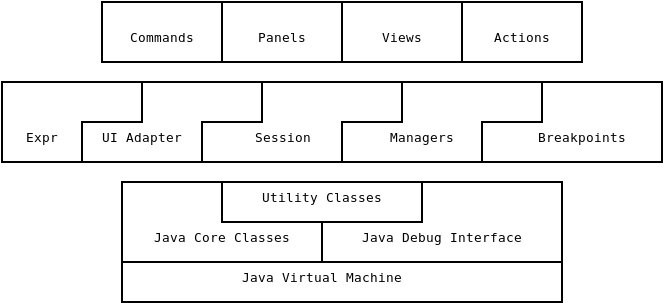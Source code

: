 <?xml version="1.0"?>
<dia:diagram xmlns:dia="http://www.lysator.liu.se/~alla/dia/">
  <dia:layer name="Background" visible="true">
    <dia:group>
      <dia:object type="Standard - Polygon" version="0" id="O0">
        <dia:attribute name="obj_pos">
          <dia:point val="40,21"/>
        </dia:attribute>
        <dia:attribute name="obj_bb">
          <dia:rectangle val="36.95,20.95;47.05,25.05"/>
        </dia:attribute>
        <dia:attribute name="poly_points">
          <dia:point val="40,21"/>
          <dia:point val="47,21"/>
          <dia:point val="47,23"/>
          <dia:point val="44,23"/>
          <dia:point val="44,25"/>
          <dia:point val="37,25"/>
          <dia:point val="37,23"/>
          <dia:point val="40,23"/>
        </dia:attribute>
        <dia:attribute name="show_background">
          <dia:boolean val="true"/>
        </dia:attribute>
      </dia:object>
      <dia:object type="Standard - Text" version="0" id="O1">
        <dia:attribute name="obj_pos">
          <dia:point val="41,24"/>
        </dia:attribute>
        <dia:attribute name="obj_bb">
          <dia:rectangle val="39.203,23.405;42.797,24.205"/>
        </dia:attribute>
        <dia:attribute name="text">
          <dia:composite type="text">
            <dia:attribute name="string">
              <dia:string>#Session#</dia:string>
            </dia:attribute>
            <dia:attribute name="font">
              <dia:font name="Courier"/>
            </dia:attribute>
            <dia:attribute name="height">
              <dia:real val="0.8"/>
            </dia:attribute>
            <dia:attribute name="pos">
              <dia:point val="41,24"/>
            </dia:attribute>
            <dia:attribute name="color">
              <dia:color val="#000000"/>
            </dia:attribute>
            <dia:attribute name="alignment">
              <dia:enum val="1"/>
            </dia:attribute>
          </dia:composite>
        </dia:attribute>
      </dia:object>
      <dia:object type="Standard - Polygon" version="0" id="O2">
        <dia:attribute name="obj_pos">
          <dia:point val="47,21"/>
        </dia:attribute>
        <dia:attribute name="obj_bb">
          <dia:rectangle val="43.95,20.95;54.05,25.05"/>
        </dia:attribute>
        <dia:attribute name="poly_points">
          <dia:point val="47,21"/>
          <dia:point val="51,21"/>
          <dia:point val="54,21"/>
          <dia:point val="54,23"/>
          <dia:point val="51,23"/>
          <dia:point val="51,25"/>
          <dia:point val="44,25"/>
          <dia:point val="44,23"/>
          <dia:point val="47,23"/>
        </dia:attribute>
        <dia:attribute name="show_background">
          <dia:boolean val="true"/>
        </dia:attribute>
      </dia:object>
      <dia:object type="Standard - Text" version="0" id="O3">
        <dia:attribute name="obj_pos">
          <dia:point val="48,24"/>
        </dia:attribute>
        <dia:attribute name="obj_bb">
          <dia:rectangle val="45.961,23.405;50.039,24.205"/>
        </dia:attribute>
        <dia:attribute name="text">
          <dia:composite type="text">
            <dia:attribute name="string">
              <dia:string>#Managers#</dia:string>
            </dia:attribute>
            <dia:attribute name="font">
              <dia:font name="Courier"/>
            </dia:attribute>
            <dia:attribute name="height">
              <dia:real val="0.8"/>
            </dia:attribute>
            <dia:attribute name="pos">
              <dia:point val="48,24"/>
            </dia:attribute>
            <dia:attribute name="color">
              <dia:color val="#000000"/>
            </dia:attribute>
            <dia:attribute name="alignment">
              <dia:enum val="1"/>
            </dia:attribute>
          </dia:composite>
        </dia:attribute>
      </dia:object>
      <dia:object type="Standard - Polygon" version="0" id="O4">
        <dia:attribute name="obj_pos">
          <dia:point val="34,21"/>
        </dia:attribute>
        <dia:attribute name="obj_bb">
          <dia:rectangle val="30.95,20.95;40.05,25.05"/>
        </dia:attribute>
        <dia:attribute name="poly_points">
          <dia:point val="34,21"/>
          <dia:point val="40,21"/>
          <dia:point val="40,23"/>
          <dia:point val="37,23"/>
          <dia:point val="37,25"/>
          <dia:point val="31,25"/>
          <dia:point val="31,23"/>
          <dia:point val="34,23"/>
        </dia:attribute>
        <dia:attribute name="show_background">
          <dia:boolean val="true"/>
        </dia:attribute>
      </dia:object>
      <dia:object type="Standard - Text" version="0" id="O5">
        <dia:attribute name="obj_pos">
          <dia:point val="34,24"/>
        </dia:attribute>
        <dia:attribute name="obj_bb">
          <dia:rectangle val="31.476,23.405;36.524,24.205"/>
        </dia:attribute>
        <dia:attribute name="text">
          <dia:composite type="text">
            <dia:attribute name="string">
              <dia:string>#UI Adapter#</dia:string>
            </dia:attribute>
            <dia:attribute name="font">
              <dia:font name="Courier"/>
            </dia:attribute>
            <dia:attribute name="height">
              <dia:real val="0.8"/>
            </dia:attribute>
            <dia:attribute name="pos">
              <dia:point val="34,24"/>
            </dia:attribute>
            <dia:attribute name="color">
              <dia:color val="#000000"/>
            </dia:attribute>
            <dia:attribute name="alignment">
              <dia:enum val="1"/>
            </dia:attribute>
          </dia:composite>
        </dia:attribute>
      </dia:object>
      <dia:object type="Standard - Polygon" version="0" id="O6">
        <dia:attribute name="obj_pos">
          <dia:point val="54,21"/>
        </dia:attribute>
        <dia:attribute name="obj_bb">
          <dia:rectangle val="50.95,20.95;60.05,25.05"/>
        </dia:attribute>
        <dia:attribute name="poly_points">
          <dia:point val="54,21"/>
          <dia:point val="60,21"/>
          <dia:point val="60,25"/>
          <dia:point val="51,25"/>
          <dia:point val="51,23"/>
          <dia:point val="54,23"/>
        </dia:attribute>
        <dia:attribute name="show_background">
          <dia:boolean val="true"/>
        </dia:attribute>
      </dia:object>
      <dia:object type="Standard - Text" version="0" id="O7">
        <dia:attribute name="obj_pos">
          <dia:point val="56,24"/>
        </dia:attribute>
        <dia:attribute name="obj_bb">
          <dia:rectangle val="53.234,23.405;58.766,24.205"/>
        </dia:attribute>
        <dia:attribute name="text">
          <dia:composite type="text">
            <dia:attribute name="string">
              <dia:string>#Breakpoints#</dia:string>
            </dia:attribute>
            <dia:attribute name="font">
              <dia:font name="Courier"/>
            </dia:attribute>
            <dia:attribute name="height">
              <dia:real val="0.8"/>
            </dia:attribute>
            <dia:attribute name="pos">
              <dia:point val="56,24"/>
            </dia:attribute>
            <dia:attribute name="color">
              <dia:color val="#000000"/>
            </dia:attribute>
            <dia:attribute name="alignment">
              <dia:enum val="1"/>
            </dia:attribute>
          </dia:composite>
        </dia:attribute>
      </dia:object>
      <dia:object type="Standard - Polygon" version="0" id="O8">
        <dia:attribute name="obj_pos">
          <dia:point val="27,21"/>
        </dia:attribute>
        <dia:attribute name="obj_bb">
          <dia:rectangle val="26.95,20.95;34.05,25.05"/>
        </dia:attribute>
        <dia:attribute name="poly_points">
          <dia:point val="27,21"/>
          <dia:point val="34,21"/>
          <dia:point val="34,23"/>
          <dia:point val="31,23"/>
          <dia:point val="31,25"/>
          <dia:point val="27,25"/>
        </dia:attribute>
        <dia:attribute name="show_background">
          <dia:boolean val="true"/>
        </dia:attribute>
      </dia:object>
      <dia:object type="Standard - Text" version="0" id="O9">
        <dia:attribute name="obj_pos">
          <dia:point val="29,24"/>
        </dia:attribute>
        <dia:attribute name="obj_bb">
          <dia:rectangle val="27.93,23.405;30.07,24.205"/>
        </dia:attribute>
        <dia:attribute name="text">
          <dia:composite type="text">
            <dia:attribute name="string">
              <dia:string>#Expr#</dia:string>
            </dia:attribute>
            <dia:attribute name="font">
              <dia:font name="Courier"/>
            </dia:attribute>
            <dia:attribute name="height">
              <dia:real val="0.8"/>
            </dia:attribute>
            <dia:attribute name="pos">
              <dia:point val="29,24"/>
            </dia:attribute>
            <dia:attribute name="color">
              <dia:color val="#000000"/>
            </dia:attribute>
            <dia:attribute name="alignment">
              <dia:enum val="1"/>
            </dia:attribute>
          </dia:composite>
        </dia:attribute>
      </dia:object>
    </dia:group>
    <dia:group>
      <dia:object type="Standard - Box" version="0" id="O10">
        <dia:attribute name="obj_pos">
          <dia:point val="32,17"/>
        </dia:attribute>
        <dia:attribute name="obj_bb">
          <dia:rectangle val="31.95,16.95;38.05,20.05"/>
        </dia:attribute>
        <dia:attribute name="elem_corner">
          <dia:point val="32,17"/>
        </dia:attribute>
        <dia:attribute name="elem_width">
          <dia:real val="6"/>
        </dia:attribute>
        <dia:attribute name="elem_height">
          <dia:real val="3"/>
        </dia:attribute>
        <dia:attribute name="show_background">
          <dia:boolean val="true"/>
        </dia:attribute>
      </dia:object>
      <dia:object type="Standard - Text" version="0" id="O11">
        <dia:attribute name="obj_pos">
          <dia:point val="35,19"/>
        </dia:attribute>
        <dia:attribute name="obj_bb">
          <dia:rectangle val="32.961,18.405;37.039,19.205"/>
        </dia:attribute>
        <dia:attribute name="text">
          <dia:composite type="text">
            <dia:attribute name="string">
              <dia:string>#Commands#</dia:string>
            </dia:attribute>
            <dia:attribute name="font">
              <dia:font name="Courier"/>
            </dia:attribute>
            <dia:attribute name="height">
              <dia:real val="0.8"/>
            </dia:attribute>
            <dia:attribute name="pos">
              <dia:point val="35,19"/>
            </dia:attribute>
            <dia:attribute name="color">
              <dia:color val="#000000"/>
            </dia:attribute>
            <dia:attribute name="alignment">
              <dia:enum val="1"/>
            </dia:attribute>
          </dia:composite>
        </dia:attribute>
      </dia:object>
      <dia:object type="Standard - Box" version="0" id="O12">
        <dia:attribute name="obj_pos">
          <dia:point val="38,17"/>
        </dia:attribute>
        <dia:attribute name="obj_bb">
          <dia:rectangle val="37.95,16.95;44.05,20.05"/>
        </dia:attribute>
        <dia:attribute name="elem_corner">
          <dia:point val="38,17"/>
        </dia:attribute>
        <dia:attribute name="elem_width">
          <dia:real val="6"/>
        </dia:attribute>
        <dia:attribute name="elem_height">
          <dia:real val="3"/>
        </dia:attribute>
        <dia:attribute name="show_background">
          <dia:boolean val="true"/>
        </dia:attribute>
      </dia:object>
      <dia:object type="Standard - Text" version="0" id="O13">
        <dia:attribute name="obj_pos">
          <dia:point val="41,19"/>
        </dia:attribute>
        <dia:attribute name="obj_bb">
          <dia:rectangle val="39.446,18.405;42.554,19.205"/>
        </dia:attribute>
        <dia:attribute name="text">
          <dia:composite type="text">
            <dia:attribute name="string">
              <dia:string>#Panels#</dia:string>
            </dia:attribute>
            <dia:attribute name="font">
              <dia:font name="Courier"/>
            </dia:attribute>
            <dia:attribute name="height">
              <dia:real val="0.8"/>
            </dia:attribute>
            <dia:attribute name="pos">
              <dia:point val="41,19"/>
            </dia:attribute>
            <dia:attribute name="color">
              <dia:color val="#000000"/>
            </dia:attribute>
            <dia:attribute name="alignment">
              <dia:enum val="1"/>
            </dia:attribute>
          </dia:composite>
        </dia:attribute>
      </dia:object>
      <dia:object type="Standard - Box" version="0" id="O14">
        <dia:attribute name="obj_pos">
          <dia:point val="44,17"/>
        </dia:attribute>
        <dia:attribute name="obj_bb">
          <dia:rectangle val="43.95,16.95;50.05,20.05"/>
        </dia:attribute>
        <dia:attribute name="elem_corner">
          <dia:point val="44,17"/>
        </dia:attribute>
        <dia:attribute name="elem_width">
          <dia:real val="6"/>
        </dia:attribute>
        <dia:attribute name="elem_height">
          <dia:real val="3"/>
        </dia:attribute>
        <dia:attribute name="show_background">
          <dia:boolean val="true"/>
        </dia:attribute>
      </dia:object>
      <dia:object type="Standard - Text" version="0" id="O15">
        <dia:attribute name="obj_pos">
          <dia:point val="47,19"/>
        </dia:attribute>
        <dia:attribute name="obj_bb">
          <dia:rectangle val="45.688,18.405;48.312,19.205"/>
        </dia:attribute>
        <dia:attribute name="text">
          <dia:composite type="text">
            <dia:attribute name="string">
              <dia:string>#Views#</dia:string>
            </dia:attribute>
            <dia:attribute name="font">
              <dia:font name="Courier"/>
            </dia:attribute>
            <dia:attribute name="height">
              <dia:real val="0.8"/>
            </dia:attribute>
            <dia:attribute name="pos">
              <dia:point val="47,19"/>
            </dia:attribute>
            <dia:attribute name="color">
              <dia:color val="#000000"/>
            </dia:attribute>
            <dia:attribute name="alignment">
              <dia:enum val="1"/>
            </dia:attribute>
          </dia:composite>
        </dia:attribute>
      </dia:object>
      <dia:object type="Standard - Box" version="0" id="O16">
        <dia:attribute name="obj_pos">
          <dia:point val="50,17"/>
        </dia:attribute>
        <dia:attribute name="obj_bb">
          <dia:rectangle val="49.95,16.95;56.05,20.05"/>
        </dia:attribute>
        <dia:attribute name="elem_corner">
          <dia:point val="50,17"/>
        </dia:attribute>
        <dia:attribute name="elem_width">
          <dia:real val="6"/>
        </dia:attribute>
        <dia:attribute name="elem_height">
          <dia:real val="3"/>
        </dia:attribute>
        <dia:attribute name="show_background">
          <dia:boolean val="true"/>
        </dia:attribute>
      </dia:object>
      <dia:object type="Standard - Text" version="0" id="O17">
        <dia:attribute name="obj_pos">
          <dia:point val="53,19"/>
        </dia:attribute>
        <dia:attribute name="obj_bb">
          <dia:rectangle val="51.203,18.405;54.797,19.205"/>
        </dia:attribute>
        <dia:attribute name="text">
          <dia:composite type="text">
            <dia:attribute name="string">
              <dia:string>#Actions#</dia:string>
            </dia:attribute>
            <dia:attribute name="font">
              <dia:font name="Courier"/>
            </dia:attribute>
            <dia:attribute name="height">
              <dia:real val="0.8"/>
            </dia:attribute>
            <dia:attribute name="pos">
              <dia:point val="53,19"/>
            </dia:attribute>
            <dia:attribute name="color">
              <dia:color val="#000000"/>
            </dia:attribute>
            <dia:attribute name="alignment">
              <dia:enum val="1"/>
            </dia:attribute>
          </dia:composite>
        </dia:attribute>
      </dia:object>
    </dia:group>
    <dia:group>
      <dia:object type="Standard - Box" version="0" id="O18">
        <dia:attribute name="obj_pos">
          <dia:point val="33,30"/>
        </dia:attribute>
        <dia:attribute name="obj_bb">
          <dia:rectangle val="32.95,29.95;55.05,32.05"/>
        </dia:attribute>
        <dia:attribute name="elem_corner">
          <dia:point val="33,30"/>
        </dia:attribute>
        <dia:attribute name="elem_width">
          <dia:real val="22"/>
        </dia:attribute>
        <dia:attribute name="elem_height">
          <dia:real val="2"/>
        </dia:attribute>
        <dia:attribute name="show_background">
          <dia:boolean val="true"/>
        </dia:attribute>
      </dia:object>
      <dia:object type="Standard - Text" version="0" id="O19">
        <dia:attribute name="obj_pos">
          <dia:point val="43,31"/>
        </dia:attribute>
        <dia:attribute name="obj_bb">
          <dia:rectangle val="38.052,30.405;47.948,31.205"/>
        </dia:attribute>
        <dia:attribute name="text">
          <dia:composite type="text">
            <dia:attribute name="string">
              <dia:string>#Java Virtual Machine#</dia:string>
            </dia:attribute>
            <dia:attribute name="font">
              <dia:font name="Courier"/>
            </dia:attribute>
            <dia:attribute name="height">
              <dia:real val="0.8"/>
            </dia:attribute>
            <dia:attribute name="pos">
              <dia:point val="43,31"/>
            </dia:attribute>
            <dia:attribute name="color">
              <dia:color val="#000000"/>
            </dia:attribute>
            <dia:attribute name="alignment">
              <dia:enum val="1"/>
            </dia:attribute>
          </dia:composite>
        </dia:attribute>
      </dia:object>
      <dia:object type="Standard - Polygon" version="0" id="O20">
        <dia:attribute name="obj_pos">
          <dia:point val="43,30"/>
        </dia:attribute>
        <dia:attribute name="obj_bb">
          <dia:rectangle val="42.95,25.95;55.05,30.05"/>
        </dia:attribute>
        <dia:attribute name="poly_points">
          <dia:point val="43,30"/>
          <dia:point val="43,28"/>
          <dia:point val="48,28"/>
          <dia:point val="48,26"/>
          <dia:point val="55,26"/>
          <dia:point val="55,30"/>
        </dia:attribute>
        <dia:attribute name="show_background">
          <dia:boolean val="true"/>
        </dia:attribute>
      </dia:object>
      <dia:object type="Standard - Text" version="0" id="O21">
        <dia:attribute name="obj_pos">
          <dia:point val="49,29"/>
        </dia:attribute>
        <dia:attribute name="obj_bb">
          <dia:rectangle val="44.052,28.405;53.948,29.205"/>
        </dia:attribute>
        <dia:attribute name="text">
          <dia:composite type="text">
            <dia:attribute name="string">
              <dia:string>#Java Debug Interface#</dia:string>
            </dia:attribute>
            <dia:attribute name="font">
              <dia:font name="Courier"/>
            </dia:attribute>
            <dia:attribute name="height">
              <dia:real val="0.8"/>
            </dia:attribute>
            <dia:attribute name="pos">
              <dia:point val="49,29"/>
            </dia:attribute>
            <dia:attribute name="color">
              <dia:color val="#000000"/>
            </dia:attribute>
            <dia:attribute name="alignment">
              <dia:enum val="1"/>
            </dia:attribute>
          </dia:composite>
        </dia:attribute>
      </dia:object>
      <dia:object type="Standard - Polygon" version="0" id="O22">
        <dia:attribute name="obj_pos">
          <dia:point val="33,26"/>
        </dia:attribute>
        <dia:attribute name="obj_bb">
          <dia:rectangle val="32.95,25.95;43.05,30.05"/>
        </dia:attribute>
        <dia:attribute name="poly_points">
          <dia:point val="33,26"/>
          <dia:point val="38,26"/>
          <dia:point val="38,28"/>
          <dia:point val="43,28"/>
          <dia:point val="43,30"/>
          <dia:point val="33,30"/>
        </dia:attribute>
        <dia:attribute name="show_background">
          <dia:boolean val="true"/>
        </dia:attribute>
      </dia:object>
      <dia:object type="Standard - Text" version="0" id="O23">
        <dia:attribute name="obj_pos">
          <dia:point val="38,29"/>
        </dia:attribute>
        <dia:attribute name="obj_bb">
          <dia:rectangle val="33.779,28.405;42.221,29.205"/>
        </dia:attribute>
        <dia:attribute name="text">
          <dia:composite type="text">
            <dia:attribute name="string">
              <dia:string>#Java Core Classes#</dia:string>
            </dia:attribute>
            <dia:attribute name="font">
              <dia:font name="Courier"/>
            </dia:attribute>
            <dia:attribute name="height">
              <dia:real val="0.8"/>
            </dia:attribute>
            <dia:attribute name="pos">
              <dia:point val="38,29"/>
            </dia:attribute>
            <dia:attribute name="color">
              <dia:color val="#000000"/>
            </dia:attribute>
            <dia:attribute name="alignment">
              <dia:enum val="1"/>
            </dia:attribute>
          </dia:composite>
        </dia:attribute>
      </dia:object>
      <dia:object type="Standard - Box" version="0" id="O24">
        <dia:attribute name="obj_pos">
          <dia:point val="38,26"/>
        </dia:attribute>
        <dia:attribute name="obj_bb">
          <dia:rectangle val="37.95,25.95;48.05,28.05"/>
        </dia:attribute>
        <dia:attribute name="elem_corner">
          <dia:point val="38,26"/>
        </dia:attribute>
        <dia:attribute name="elem_width">
          <dia:real val="10"/>
        </dia:attribute>
        <dia:attribute name="elem_height">
          <dia:real val="2"/>
        </dia:attribute>
        <dia:attribute name="show_background">
          <dia:boolean val="true"/>
        </dia:attribute>
      </dia:object>
      <dia:object type="Standard - Text" version="0" id="O25">
        <dia:attribute name="obj_pos">
          <dia:point val="43,27"/>
        </dia:attribute>
        <dia:attribute name="obj_bb">
          <dia:rectangle val="39.264,26.405;46.736,27.205"/>
        </dia:attribute>
        <dia:attribute name="text">
          <dia:composite type="text">
            <dia:attribute name="string">
              <dia:string>#Utility Classes#</dia:string>
            </dia:attribute>
            <dia:attribute name="font">
              <dia:font name="Courier"/>
            </dia:attribute>
            <dia:attribute name="height">
              <dia:real val="0.8"/>
            </dia:attribute>
            <dia:attribute name="pos">
              <dia:point val="43,27"/>
            </dia:attribute>
            <dia:attribute name="color">
              <dia:color val="#000000"/>
            </dia:attribute>
            <dia:attribute name="alignment">
              <dia:enum val="1"/>
            </dia:attribute>
          </dia:composite>
        </dia:attribute>
      </dia:object>
    </dia:group>
  </dia:layer>
</dia:diagram>
